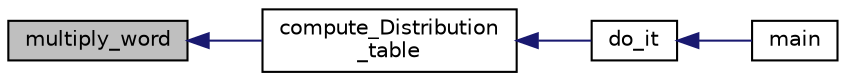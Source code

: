 digraph "multiply_word"
{
  edge [fontname="Helvetica",fontsize="10",labelfontname="Helvetica",labelfontsize="10"];
  node [fontname="Helvetica",fontsize="10",shape=record];
  rankdir="LR";
  Node1610 [label="multiply_word",height=0.2,width=0.4,color="black", fillcolor="grey75", style="filled", fontcolor="black"];
  Node1610 -> Node1611 [dir="back",color="midnightblue",fontsize="10",style="solid",fontname="Helvetica"];
  Node1611 [label="compute_Distribution\l_table",height=0.2,width=0.4,color="black", fillcolor="white", style="filled",URL="$da/da3/burnside_8_c.html#aab8b0528e91c0ef087c49a16ec0d3d8e"];
  Node1611 -> Node1612 [dir="back",color="midnightblue",fontsize="10",style="solid",fontname="Helvetica"];
  Node1612 [label="do_it",height=0.2,width=0.4,color="black", fillcolor="white", style="filled",URL="$da/da3/burnside_8_c.html#a6a1ed4d46bdb13e56112f47f0565c25b"];
  Node1612 -> Node1613 [dir="back",color="midnightblue",fontsize="10",style="solid",fontname="Helvetica"];
  Node1613 [label="main",height=0.2,width=0.4,color="black", fillcolor="white", style="filled",URL="$da/da3/burnside_8_c.html#a3c04138a5bfe5d72780bb7e82a18e627"];
}
